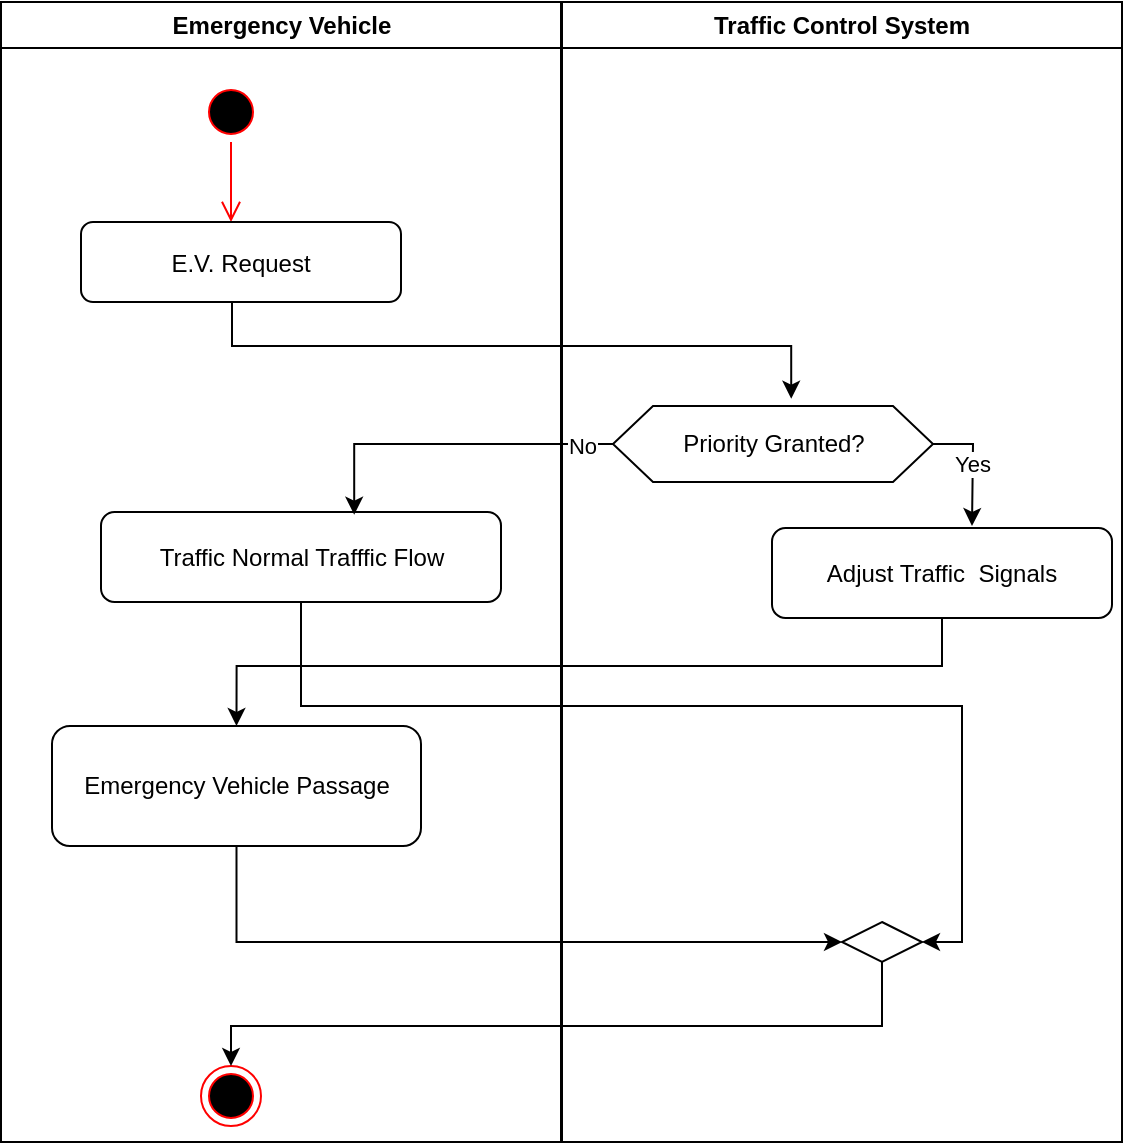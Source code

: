 <mxfile version="22.1.2" type="device">
  <diagram name="Page-1" id="e7e014a7-5840-1c2e-5031-d8a46d1fe8dd">
    <mxGraphModel dx="1272" dy="819" grid="1" gridSize="10" guides="1" tooltips="1" connect="1" arrows="1" fold="1" page="1" pageScale="1" pageWidth="1169" pageHeight="826" background="none" math="0" shadow="0">
      <root>
        <mxCell id="0" />
        <mxCell id="1" parent="0" />
        <mxCell id="2" value="Emergency Vehicle" style="swimlane;whiteSpace=wrap" parent="1" vertex="1">
          <mxGeometry x="164.5" y="128" width="280" height="570" as="geometry" />
        </mxCell>
        <mxCell id="5" value="" style="ellipse;shape=startState;fillColor=#000000;strokeColor=#ff0000;" parent="2" vertex="1">
          <mxGeometry x="100" y="40" width="30" height="30" as="geometry" />
        </mxCell>
        <mxCell id="6" value="" style="edgeStyle=elbowEdgeStyle;elbow=horizontal;verticalAlign=bottom;endArrow=open;endSize=8;strokeColor=#FF0000;endFill=1;rounded=0" parent="2" source="5" target="7" edge="1">
          <mxGeometry x="100" y="40" as="geometry">
            <mxPoint x="115" y="110" as="targetPoint" />
          </mxGeometry>
        </mxCell>
        <mxCell id="7" value="E.V. Request" style="rounded=1;" parent="2" vertex="1">
          <mxGeometry x="40" y="110" width="160" height="40" as="geometry" />
        </mxCell>
        <mxCell id="qxaunaDZcRK-WvlP5FkL-44" value="Traffic Normal Trafffic Flow" style="rounded=1;whiteSpace=wrap;html=1;" vertex="1" parent="2">
          <mxGeometry x="50" y="255" width="200" height="45" as="geometry" />
        </mxCell>
        <mxCell id="qxaunaDZcRK-WvlP5FkL-45" value="Emergency Vehicle Passage" style="rounded=1;whiteSpace=wrap;html=1;" vertex="1" parent="2">
          <mxGeometry x="25.5" y="362" width="184.5" height="60" as="geometry" />
        </mxCell>
        <mxCell id="qxaunaDZcRK-WvlP5FkL-59" value="" style="ellipse;html=1;shape=endState;fillColor=#000000;strokeColor=#ff0000;" vertex="1" parent="2">
          <mxGeometry x="100" y="532" width="30" height="30" as="geometry" />
        </mxCell>
        <mxCell id="3" value="Traffic Control System" style="swimlane;whiteSpace=wrap" parent="1" vertex="1">
          <mxGeometry x="445" y="128" width="280" height="570" as="geometry" />
        </mxCell>
        <mxCell id="qxaunaDZcRK-WvlP5FkL-48" value="Yes" style="edgeStyle=orthogonalEdgeStyle;rounded=0;orthogonalLoop=1;jettySize=auto;html=1;exitX=1;exitY=0.5;exitDx=0;exitDy=0;" edge="1" parent="3" source="qxaunaDZcRK-WvlP5FkL-41">
          <mxGeometry relative="1" as="geometry">
            <mxPoint x="205" y="262" as="targetPoint" />
          </mxGeometry>
        </mxCell>
        <mxCell id="qxaunaDZcRK-WvlP5FkL-41" value="Priority Granted?" style="shape=hexagon;perimeter=hexagonPerimeter2;whiteSpace=wrap;html=1;fixedSize=1;" vertex="1" parent="3">
          <mxGeometry x="25.5" y="202" width="160" height="38" as="geometry" />
        </mxCell>
        <mxCell id="qxaunaDZcRK-WvlP5FkL-43" value="Adjust Traffic&amp;nbsp; Signals" style="rounded=1;whiteSpace=wrap;html=1;" vertex="1" parent="3">
          <mxGeometry x="105" y="263" width="170" height="45" as="geometry" />
        </mxCell>
        <mxCell id="qxaunaDZcRK-WvlP5FkL-46" value="" style="rhombus;whiteSpace=wrap;html=1;" vertex="1" parent="3">
          <mxGeometry x="140" y="460" width="40" height="20" as="geometry" />
        </mxCell>
        <mxCell id="qxaunaDZcRK-WvlP5FkL-47" style="edgeStyle=orthogonalEdgeStyle;rounded=0;orthogonalLoop=1;jettySize=auto;html=1;exitX=0.5;exitY=1;exitDx=0;exitDy=0;entryX=0.557;entryY=-0.096;entryDx=0;entryDy=0;entryPerimeter=0;" edge="1" parent="1" source="7" target="qxaunaDZcRK-WvlP5FkL-41">
          <mxGeometry relative="1" as="geometry">
            <Array as="points">
              <mxPoint x="280" y="300" />
              <mxPoint x="560" y="300" />
            </Array>
          </mxGeometry>
        </mxCell>
        <mxCell id="qxaunaDZcRK-WvlP5FkL-49" style="edgeStyle=orthogonalEdgeStyle;rounded=0;orthogonalLoop=1;jettySize=auto;html=1;exitX=0;exitY=0.5;exitDx=0;exitDy=0;entryX=0.633;entryY=0.03;entryDx=0;entryDy=0;entryPerimeter=0;" edge="1" parent="1" source="qxaunaDZcRK-WvlP5FkL-41" target="qxaunaDZcRK-WvlP5FkL-44">
          <mxGeometry relative="1" as="geometry" />
        </mxCell>
        <mxCell id="qxaunaDZcRK-WvlP5FkL-61" value="No" style="edgeLabel;html=1;align=center;verticalAlign=middle;resizable=0;points=[];" vertex="1" connectable="0" parent="qxaunaDZcRK-WvlP5FkL-49">
          <mxGeometry x="-0.804" y="1" relative="1" as="geometry">
            <mxPoint as="offset" />
          </mxGeometry>
        </mxCell>
        <mxCell id="qxaunaDZcRK-WvlP5FkL-50" style="edgeStyle=orthogonalEdgeStyle;rounded=0;orthogonalLoop=1;jettySize=auto;html=1;entryX=0.5;entryY=0;entryDx=0;entryDy=0;" edge="1" parent="1" source="qxaunaDZcRK-WvlP5FkL-43" target="qxaunaDZcRK-WvlP5FkL-45">
          <mxGeometry relative="1" as="geometry">
            <Array as="points">
              <mxPoint x="635" y="460" />
              <mxPoint x="282" y="460" />
            </Array>
          </mxGeometry>
        </mxCell>
        <mxCell id="qxaunaDZcRK-WvlP5FkL-54" style="edgeStyle=orthogonalEdgeStyle;rounded=0;orthogonalLoop=1;jettySize=auto;html=1;entryX=0;entryY=0.5;entryDx=0;entryDy=0;" edge="1" parent="1" source="qxaunaDZcRK-WvlP5FkL-45" target="qxaunaDZcRK-WvlP5FkL-46">
          <mxGeometry relative="1" as="geometry">
            <Array as="points">
              <mxPoint x="282" y="598" />
            </Array>
          </mxGeometry>
        </mxCell>
        <mxCell id="qxaunaDZcRK-WvlP5FkL-58" style="edgeStyle=orthogonalEdgeStyle;rounded=0;orthogonalLoop=1;jettySize=auto;html=1;entryX=1;entryY=0.5;entryDx=0;entryDy=0;" edge="1" parent="1" source="qxaunaDZcRK-WvlP5FkL-44" target="qxaunaDZcRK-WvlP5FkL-46">
          <mxGeometry relative="1" as="geometry">
            <Array as="points">
              <mxPoint x="314" y="480" />
              <mxPoint x="645" y="480" />
              <mxPoint x="645" y="598" />
            </Array>
          </mxGeometry>
        </mxCell>
        <mxCell id="qxaunaDZcRK-WvlP5FkL-60" style="edgeStyle=orthogonalEdgeStyle;rounded=0;orthogonalLoop=1;jettySize=auto;html=1;entryX=0.5;entryY=0;entryDx=0;entryDy=0;" edge="1" parent="1" source="qxaunaDZcRK-WvlP5FkL-46" target="qxaunaDZcRK-WvlP5FkL-59">
          <mxGeometry relative="1" as="geometry">
            <Array as="points">
              <mxPoint x="605" y="640" />
              <mxPoint x="280" y="640" />
            </Array>
          </mxGeometry>
        </mxCell>
      </root>
    </mxGraphModel>
  </diagram>
</mxfile>
